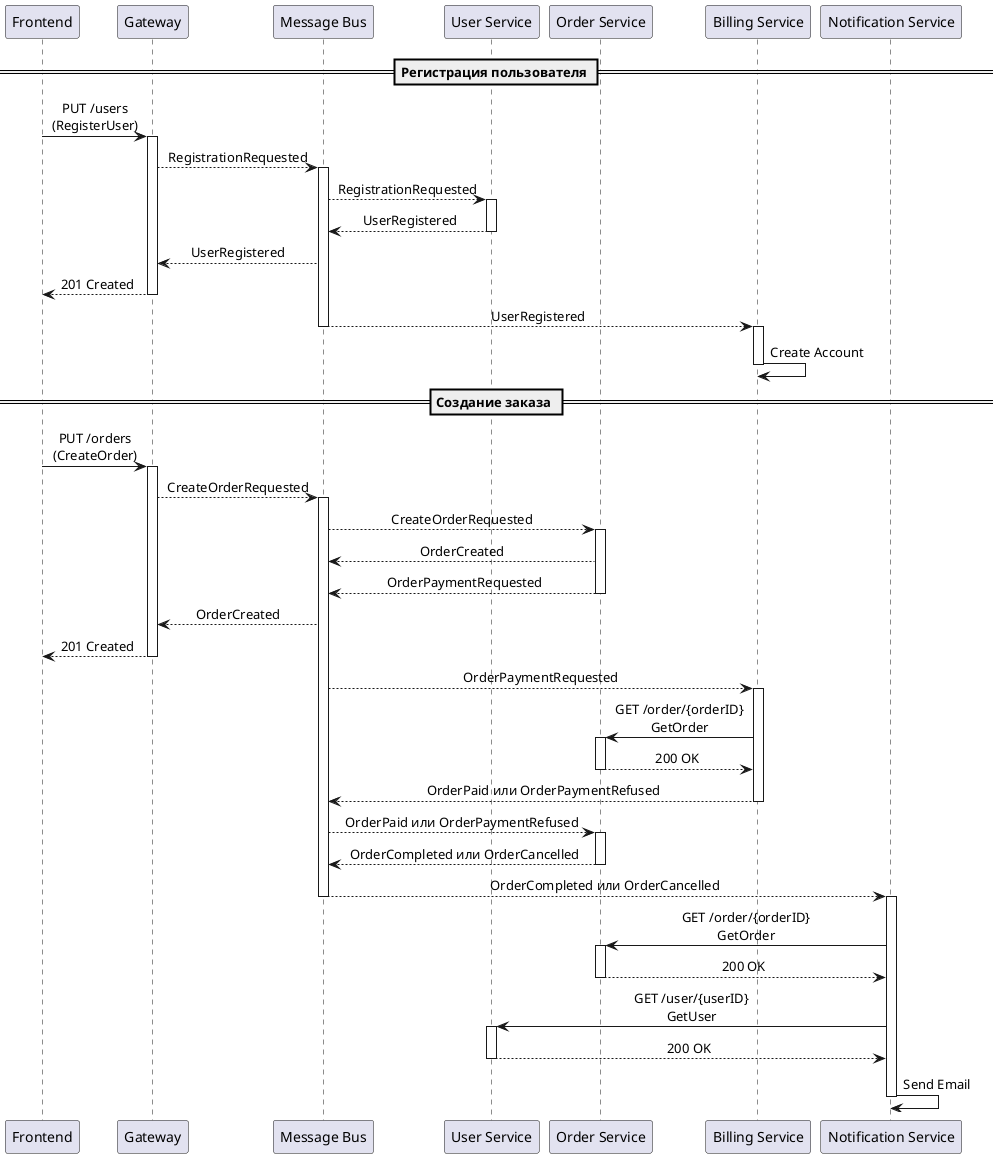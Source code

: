 @startuml
skinparam sequenceMessageAlign center

participant Frontend

participant Gateway

participant Message [
Message Bus
]

participant User [
User Service
]

participant Order [
Order Service
]

participant Billing [
Billing Service
]

participant Notification [
Notification Service
]

== Регистрация пользователя ==

Frontend -> Gateway: PUT /users\n(RegisterUser)
activate Gateway

Gateway --> Message: RegistrationRequested
activate Message

Message --> User: RegistrationRequested
activate User

User --> Message: UserRegistered
deactivate User

Message --> Gateway: UserRegistered

Frontend <-- Gateway: 201 Created
deactivate Gateway

Message --> Billing: UserRegistered
deactivate Message
activate Billing

Billing -> Billing: Create Account
deactivate Billing

== Создание заказа ==

Frontend -> Gateway: PUT /orders\n(CreateOrder)
activate Gateway

Gateway --> Message: CreateOrderRequested
activate Message

Message --> Order: CreateOrderRequested
activate Order

Order --> Message: OrderCreated

Order --> Message: OrderPaymentRequested
deactivate Order

Message --> Gateway: OrderCreated

Frontend <-- Gateway: 201 Created
deactivate Gateway

Message --> Billing: OrderPaymentRequested
activate Billing

Billing -> Order: GET /order/{orderID}\nGetOrder
activate Order

Billing <-- Order: 200 OK
deactivate Order

Billing --> Message: OrderPaid или OrderPaymentRefused
deactivate Billing

Message --> Order: OrderPaid или OrderPaymentRefused
activate Order

Order --> Message: OrderCompleted или OrderCancelled
deactivate Order

Message --> Notification: OrderCompleted или OrderCancelled
deactivate Message
activate Notification

Notification -> Order: GET /order/{orderID}\nGetOrder
activate Order

Notification <-- Order: 200 OK
deactivate Order

Notification -> User: GET /user/{userID}\nGetUser
activate User

Notification <-- User: 200 OK
deactivate User

Notification -> Notification: Send Email
deactivate Notification

@enduml